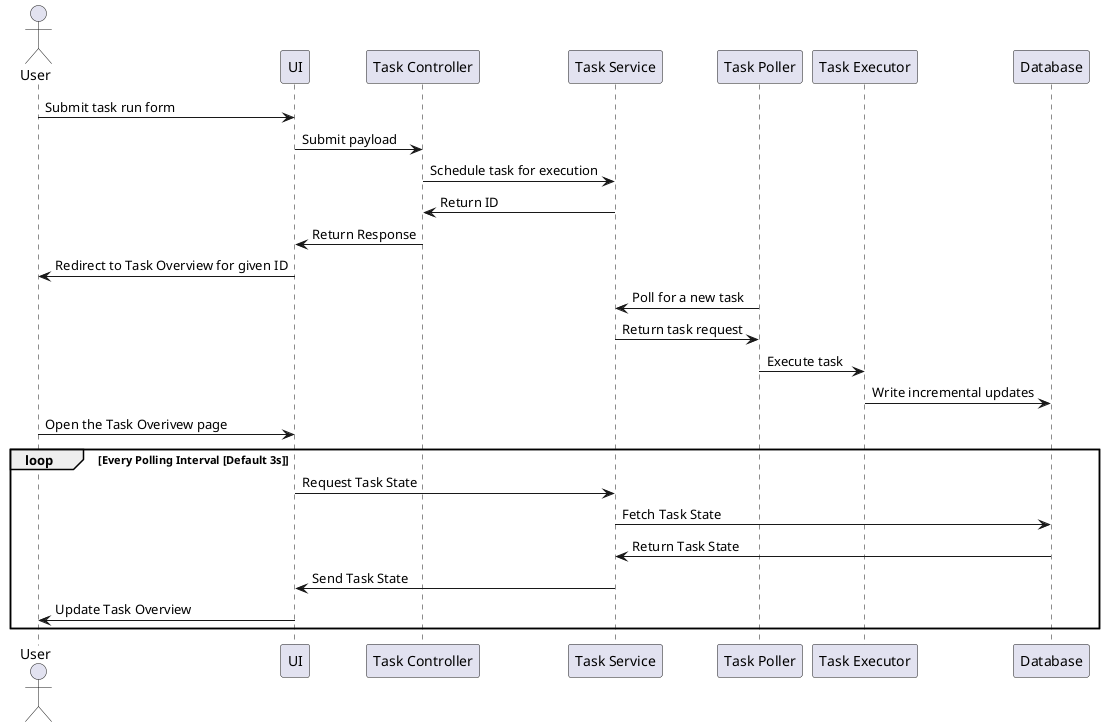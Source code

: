 @startuml
actor User
participant UI
participant "Task Controller" as TC
participant "Task Service" as TS
participant "Task Poller" as TP
participant "Task Executor" as TE
participant Database

User -> UI: Submit task run form
UI -> TC: Submit payload
TC -> TS: Schedule task for execution
TS -> TC: Return ID
TC -> UI: Return Response
UI -> User: Redirect to Task Overview for given ID

TP -> TS: Poll for a new task
TS -> TP: Return task request
TP -> TE: Execute task

TE -> Database: Write incremental updates

User -> UI: Open the Task Overivew page
loop Every Polling Interval [Default 3s]
  UI -> TS: Request Task State
  TS -> Database: Fetch Task State
  Database -> TS: Return Task State
  TS -> UI: Send Task State
  UI -> User: Update Task Overview
end

@enduml